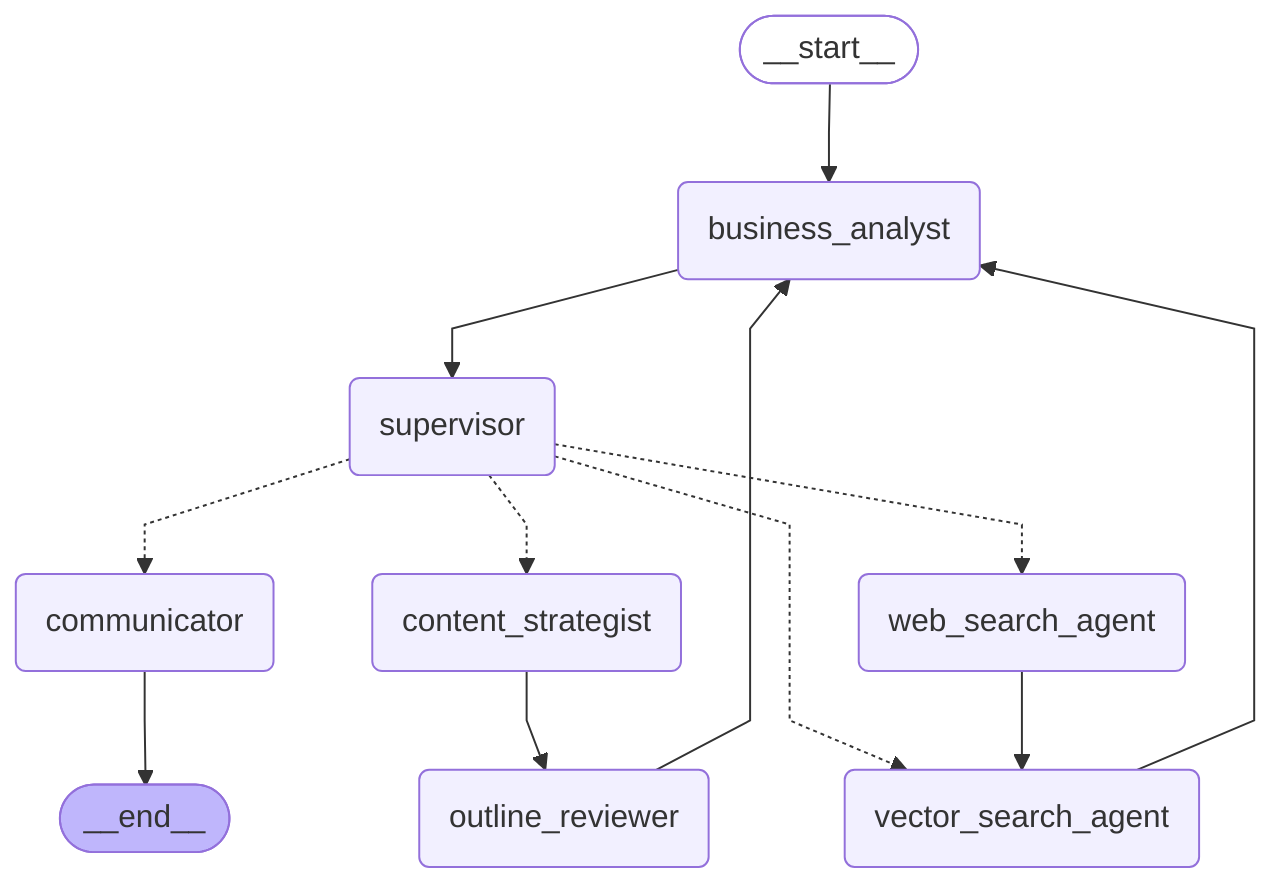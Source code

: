 ---
config:
  flowchart:
    curve: linear
---
graph TD;
	__start__([<p>__start__</p>]):::first
	business_analyst(business_analyst)
	supervisor(supervisor)
	communicator(communicator)
	content_strategist(content_strategist)
	outline_reviewer(outline_reviewer)
	vector_search_agent(vector_search_agent)
	web_search_agent(web_search_agent)
	__end__([<p>__end__</p>]):::last
	__start__ --> business_analyst;
	business_analyst --> supervisor;
	content_strategist --> outline_reviewer;
	outline_reviewer --> business_analyst;
	supervisor -.-> communicator;
	supervisor -.-> content_strategist;
	supervisor -.-> vector_search_agent;
	supervisor -.-> web_search_agent;
	vector_search_agent --> business_analyst;
	web_search_agent --> vector_search_agent;
	communicator --> __end__;
	classDef default fill:#f2f0ff,line-height:1.2
	classDef first fill-opacity:0
	classDef last fill:#bfb6fc